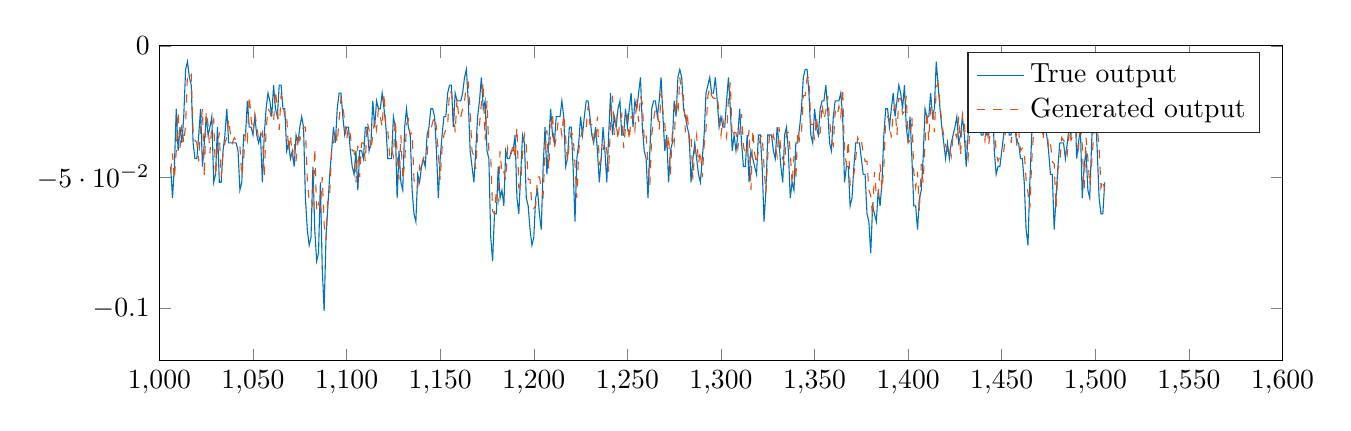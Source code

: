 % This file was created by matlab2tikz.
%
\definecolor{mycolor1}{rgb}{0.0,0.447,0.741}%
\definecolor{mycolor2}{rgb}{0.85,0.325,0.098}%
%
\begin{tikzpicture}

\begin{axis}[%
width=14.264cm,
height=4cm,
at={(0cm,0cm)},
scale only axis,
xmin=1000,
xmax=1600,
ymin=-0.12,
ymax=0,
axis background/.style={fill=white},
legend style={legend cell align=left, align=left, draw=white!15!black}
]
\addplot [color=mycolor1]
  table[row sep=crcr]{%
1006	-0.046\\
1007	-0.058\\
1008	-0.046\\
1009	-0.024\\
1010	-0.04\\
1011	-0.031\\
1012	-0.037\\
1013	-0.027\\
1014	-0.009\\
1015	-0.006\\
1016	-0.012\\
1017	-0.015\\
1018	-0.037\\
1019	-0.043\\
1020	-0.043\\
1021	-0.034\\
1022	-0.024\\
1023	-0.046\\
1024	-0.037\\
1025	-0.027\\
1026	-0.034\\
1027	-0.031\\
1028	-0.027\\
1029	-0.052\\
1030	-0.049\\
1031	-0.031\\
1032	-0.052\\
1033	-0.052\\
1034	-0.04\\
1035	-0.034\\
1036	-0.024\\
1037	-0.037\\
1038	-0.037\\
1039	-0.037\\
1040	-0.037\\
1041	-0.037\\
1042	-0.04\\
1043	-0.055\\
1044	-0.052\\
1045	-0.034\\
1046	-0.034\\
1047	-0.021\\
1048	-0.031\\
1049	-0.031\\
1050	-0.034\\
1051	-0.027\\
1052	-0.034\\
1053	-0.037\\
1054	-0.034\\
1055	-0.052\\
1056	-0.034\\
1057	-0.024\\
1058	-0.018\\
1059	-0.021\\
1060	-0.027\\
1061	-0.015\\
1062	-0.024\\
1063	-0.027\\
1064	-0.015\\
1065	-0.015\\
1066	-0.024\\
1067	-0.024\\
1068	-0.04\\
1069	-0.037\\
1070	-0.043\\
1071	-0.04\\
1072	-0.046\\
1073	-0.034\\
1074	-0.037\\
1075	-0.031\\
1076	-0.027\\
1077	-0.031\\
1078	-0.058\\
1079	-0.07\\
1080	-0.076\\
1081	-0.073\\
1082	-0.046\\
1083	-0.07\\
1084	-0.082\\
1085	-0.079\\
1086	-0.052\\
1087	-0.085\\
1088	-0.101\\
1089	-0.073\\
1090	-0.061\\
1091	-0.049\\
1092	-0.04\\
1093	-0.031\\
1094	-0.037\\
1095	-0.024\\
1096	-0.018\\
1097	-0.018\\
1098	-0.027\\
1099	-0.034\\
1100	-0.031\\
1101	-0.031\\
1102	-0.04\\
1103	-0.046\\
1104	-0.049\\
1105	-0.04\\
1106	-0.055\\
1107	-0.04\\
1108	-0.04\\
1109	-0.043\\
1110	-0.031\\
1111	-0.031\\
1112	-0.04\\
1113	-0.037\\
1114	-0.021\\
1115	-0.031\\
1116	-0.021\\
1117	-0.024\\
1118	-0.024\\
1119	-0.018\\
1120	-0.024\\
1121	-0.031\\
1122	-0.043\\
1123	-0.043\\
1124	-0.043\\
1125	-0.027\\
1126	-0.031\\
1127	-0.058\\
1128	-0.04\\
1129	-0.052\\
1130	-0.055\\
1131	-0.031\\
1132	-0.024\\
1133	-0.031\\
1134	-0.034\\
1135	-0.055\\
1136	-0.064\\
1137	-0.067\\
1138	-0.049\\
1139	-0.052\\
1140	-0.046\\
1141	-0.043\\
1142	-0.046\\
1143	-0.034\\
1144	-0.031\\
1145	-0.024\\
1146	-0.024\\
1147	-0.027\\
1148	-0.04\\
1149	-0.058\\
1150	-0.043\\
1151	-0.034\\
1152	-0.027\\
1153	-0.027\\
1154	-0.018\\
1155	-0.015\\
1156	-0.015\\
1157	-0.031\\
1158	-0.018\\
1159	-0.021\\
1160	-0.021\\
1161	-0.021\\
1162	-0.018\\
1163	-0.012\\
1164	-0.009\\
1165	-0.021\\
1166	-0.04\\
1167	-0.046\\
1168	-0.052\\
1169	-0.04\\
1170	-0.027\\
1171	-0.021\\
1172	-0.012\\
1173	-0.024\\
1174	-0.021\\
1175	-0.04\\
1176	-0.043\\
1177	-0.073\\
1178	-0.082\\
1179	-0.064\\
1180	-0.064\\
1181	-0.046\\
1182	-0.058\\
1183	-0.055\\
1184	-0.061\\
1185	-0.04\\
1186	-0.043\\
1187	-0.043\\
1188	-0.04\\
1189	-0.04\\
1190	-0.034\\
1191	-0.058\\
1192	-0.064\\
1193	-0.049\\
1194	-0.034\\
1195	-0.037\\
1196	-0.058\\
1197	-0.061\\
1198	-0.07\\
1199	-0.076\\
1200	-0.073\\
1201	-0.058\\
1202	-0.055\\
1203	-0.064\\
1204	-0.07\\
1205	-0.046\\
1206	-0.031\\
1207	-0.049\\
1208	-0.037\\
1209	-0.024\\
1210	-0.034\\
1211	-0.037\\
1212	-0.027\\
1213	-0.027\\
1214	-0.027\\
1215	-0.021\\
1216	-0.027\\
1217	-0.046\\
1218	-0.043\\
1219	-0.031\\
1220	-0.031\\
1221	-0.046\\
1222	-0.067\\
1223	-0.043\\
1224	-0.037\\
1225	-0.027\\
1226	-0.034\\
1227	-0.027\\
1228	-0.021\\
1229	-0.021\\
1230	-0.027\\
1231	-0.034\\
1232	-0.037\\
1233	-0.031\\
1234	-0.04\\
1235	-0.052\\
1236	-0.043\\
1237	-0.031\\
1238	-0.04\\
1239	-0.052\\
1240	-0.034\\
1241	-0.018\\
1242	-0.034\\
1243	-0.027\\
1244	-0.031\\
1245	-0.024\\
1246	-0.021\\
1247	-0.034\\
1248	-0.034\\
1249	-0.024\\
1250	-0.031\\
1251	-0.024\\
1252	-0.018\\
1253	-0.031\\
1254	-0.021\\
1255	-0.024\\
1256	-0.018\\
1257	-0.012\\
1258	-0.031\\
1259	-0.04\\
1260	-0.043\\
1261	-0.058\\
1262	-0.04\\
1263	-0.024\\
1264	-0.021\\
1265	-0.021\\
1266	-0.027\\
1267	-0.021\\
1268	-0.012\\
1269	-0.027\\
1270	-0.04\\
1271	-0.034\\
1272	-0.052\\
1273	-0.04\\
1274	-0.037\\
1275	-0.021\\
1276	-0.027\\
1277	-0.012\\
1278	-0.009\\
1279	-0.012\\
1280	-0.024\\
1281	-0.027\\
1282	-0.031\\
1283	-0.034\\
1284	-0.052\\
1285	-0.043\\
1286	-0.037\\
1287	-0.043\\
1288	-0.049\\
1289	-0.052\\
1290	-0.043\\
1291	-0.034\\
1292	-0.018\\
1293	-0.015\\
1294	-0.012\\
1295	-0.018\\
1296	-0.018\\
1297	-0.012\\
1298	-0.021\\
1299	-0.031\\
1300	-0.027\\
1301	-0.031\\
1302	-0.031\\
1303	-0.021\\
1304	-0.012\\
1305	-0.024\\
1306	-0.04\\
1307	-0.034\\
1308	-0.04\\
1309	-0.034\\
1310	-0.024\\
1311	-0.037\\
1312	-0.046\\
1313	-0.046\\
1314	-0.034\\
1315	-0.052\\
1316	-0.04\\
1317	-0.043\\
1318	-0.046\\
1319	-0.049\\
1320	-0.034\\
1321	-0.034\\
1322	-0.046\\
1323	-0.067\\
1324	-0.055\\
1325	-0.034\\
1326	-0.034\\
1327	-0.034\\
1328	-0.04\\
1329	-0.043\\
1330	-0.031\\
1331	-0.037\\
1332	-0.046\\
1333	-0.052\\
1334	-0.034\\
1335	-0.031\\
1336	-0.04\\
1337	-0.058\\
1338	-0.052\\
1339	-0.055\\
1340	-0.037\\
1341	-0.037\\
1342	-0.031\\
1343	-0.024\\
1344	-0.012\\
1345	-0.009\\
1346	-0.009\\
1347	-0.018\\
1348	-0.034\\
1349	-0.037\\
1350	-0.024\\
1351	-0.031\\
1352	-0.034\\
1353	-0.024\\
1354	-0.021\\
1355	-0.021\\
1356	-0.015\\
1357	-0.024\\
1358	-0.037\\
1359	-0.04\\
1360	-0.027\\
1361	-0.021\\
1362	-0.021\\
1363	-0.021\\
1364	-0.018\\
1365	-0.027\\
1366	-0.052\\
1367	-0.046\\
1368	-0.046\\
1369	-0.061\\
1370	-0.058\\
1371	-0.046\\
1372	-0.037\\
1373	-0.037\\
1374	-0.037\\
1375	-0.043\\
1376	-0.049\\
1377	-0.049\\
1378	-0.064\\
1379	-0.067\\
1380	-0.079\\
1381	-0.061\\
1382	-0.064\\
1383	-0.067\\
1384	-0.055\\
1385	-0.061\\
1386	-0.052\\
1387	-0.034\\
1388	-0.024\\
1389	-0.024\\
1390	-0.031\\
1391	-0.024\\
1392	-0.018\\
1393	-0.027\\
1394	-0.021\\
1395	-0.015\\
1396	-0.018\\
1397	-0.024\\
1398	-0.015\\
1399	-0.031\\
1400	-0.037\\
1401	-0.027\\
1402	-0.043\\
1403	-0.061\\
1404	-0.061\\
1405	-0.07\\
1406	-0.058\\
1407	-0.055\\
1408	-0.043\\
1409	-0.024\\
1410	-0.027\\
1411	-0.027\\
1412	-0.018\\
1413	-0.027\\
1414	-0.024\\
1415	-0.006\\
1416	-0.015\\
1417	-0.024\\
1418	-0.031\\
1419	-0.037\\
1420	-0.043\\
1421	-0.037\\
1422	-0.043\\
1423	-0.037\\
1424	-0.034\\
1425	-0.031\\
1426	-0.027\\
1427	-0.037\\
1428	-0.034\\
1429	-0.027\\
1430	-0.034\\
1431	-0.046\\
1432	-0.034\\
1433	-0.027\\
1434	-0.027\\
1435	-0.027\\
1436	-0.021\\
1437	-0.018\\
1438	-0.027\\
1439	-0.034\\
1440	-0.034\\
1441	-0.027\\
1442	-0.034\\
1443	-0.034\\
1444	-0.021\\
1445	-0.018\\
1446	-0.04\\
1447	-0.049\\
1448	-0.046\\
1449	-0.046\\
1450	-0.04\\
1451	-0.034\\
1452	-0.027\\
1453	-0.024\\
1454	-0.034\\
1455	-0.034\\
1456	-0.021\\
1457	-0.031\\
1458	-0.037\\
1459	-0.037\\
1460	-0.043\\
1461	-0.043\\
1462	-0.052\\
1463	-0.07\\
1464	-0.076\\
1465	-0.052\\
1466	-0.034\\
1467	-0.021\\
1468	-0.015\\
1469	-0.021\\
1470	-0.018\\
1471	-0.027\\
1472	-0.031\\
1473	-0.031\\
1474	-0.034\\
1475	-0.04\\
1476	-0.049\\
1477	-0.049\\
1478	-0.07\\
1479	-0.058\\
1480	-0.046\\
1481	-0.037\\
1482	-0.037\\
1483	-0.037\\
1484	-0.043\\
1485	-0.037\\
1486	-0.031\\
1487	-0.034\\
1488	-0.021\\
1489	-0.018\\
1490	-0.043\\
1491	-0.037\\
1492	-0.031\\
1493	-0.058\\
1494	-0.046\\
1495	-0.04\\
1496	-0.055\\
1497	-0.058\\
1498	-0.037\\
1499	-0.021\\
1500	-0.024\\
1501	-0.04\\
1502	-0.058\\
1503	-0.064\\
1504	-0.064\\
1505	-0.052\\
};
\addlegendentry{True output}

\addplot [color=mycolor2, dashed]
  table[row sep=crcr]{%
1006	-0.048\\
1007	-0.041\\
1008	-0.051\\
1009	-0.04\\
1010	-0.025\\
1011	-0.039\\
1012	-0.03\\
1013	-0.037\\
1014	-0.03\\
1015	-0.011\\
1016	-0.012\\
1017	-0.011\\
1018	-0.033\\
1019	-0.036\\
1020	-0.037\\
1021	-0.044\\
1022	-0.031\\
1023	-0.024\\
1024	-0.05\\
1025	-0.025\\
1026	-0.03\\
1027	-0.041\\
1028	-0.03\\
1029	-0.028\\
1030	-0.05\\
1031	-0.038\\
1032	-0.033\\
1033	-0.05\\
1034	-0.041\\
1035	-0.037\\
1036	-0.035\\
1037	-0.028\\
1038	-0.034\\
1039	-0.037\\
1040	-0.035\\
1041	-0.036\\
1042	-0.037\\
1043	-0.038\\
1044	-0.05\\
1045	-0.043\\
1046	-0.033\\
1047	-0.036\\
1048	-0.019\\
1049	-0.028\\
1050	-0.033\\
1051	-0.026\\
1052	-0.03\\
1053	-0.036\\
1054	-0.035\\
1055	-0.033\\
1056	-0.05\\
1057	-0.032\\
1058	-0.024\\
1059	-0.025\\
1060	-0.028\\
1061	-0.029\\
1062	-0.017\\
1063	-0.024\\
1064	-0.032\\
1065	-0.019\\
1066	-0.021\\
1067	-0.028\\
1068	-0.027\\
1069	-0.04\\
1070	-0.034\\
1071	-0.042\\
1072	-0.037\\
1073	-0.044\\
1074	-0.033\\
1075	-0.036\\
1076	-0.032\\
1077	-0.031\\
1078	-0.031\\
1079	-0.051\\
1080	-0.059\\
1081	-0.058\\
1082	-0.061\\
1083	-0.039\\
1084	-0.063\\
1085	-0.06\\
1086	-0.062\\
1087	-0.05\\
1088	-0.068\\
1089	-0.074\\
1090	-0.058\\
1091	-0.056\\
1092	-0.04\\
1093	-0.037\\
1094	-0.032\\
1095	-0.037\\
1096	-0.028\\
1097	-0.02\\
1098	-0.023\\
1099	-0.029\\
1100	-0.036\\
1101	-0.031\\
1102	-0.034\\
1103	-0.04\\
1104	-0.04\\
1105	-0.052\\
1106	-0.038\\
1107	-0.05\\
1108	-0.037\\
1109	-0.037\\
1110	-0.044\\
1111	-0.029\\
1112	-0.032\\
1113	-0.04\\
1114	-0.034\\
1115	-0.028\\
1116	-0.032\\
1117	-0.024\\
1118	-0.027\\
1119	-0.031\\
1120	-0.018\\
1121	-0.031\\
1122	-0.032\\
1123	-0.042\\
1124	-0.039\\
1125	-0.042\\
1126	-0.028\\
1127	-0.041\\
1128	-0.051\\
1129	-0.034\\
1130	-0.051\\
1131	-0.045\\
1132	-0.03\\
1133	-0.028\\
1134	-0.034\\
1135	-0.033\\
1136	-0.051\\
1137	-0.054\\
1138	-0.054\\
1139	-0.046\\
1140	-0.048\\
1141	-0.043\\
1142	-0.041\\
1143	-0.042\\
1144	-0.031\\
1145	-0.032\\
1146	-0.029\\
1147	-0.027\\
1148	-0.031\\
1149	-0.041\\
1150	-0.051\\
1151	-0.039\\
1152	-0.034\\
1153	-0.032\\
1154	-0.03\\
1155	-0.017\\
1156	-0.018\\
1157	-0.022\\
1158	-0.033\\
1159	-0.02\\
1160	-0.028\\
1161	-0.027\\
1162	-0.024\\
1163	-0.021\\
1164	-0.015\\
1165	-0.014\\
1166	-0.025\\
1167	-0.04\\
1168	-0.042\\
1169	-0.047\\
1170	-0.034\\
1171	-0.03\\
1172	-0.022\\
1173	-0.014\\
1174	-0.036\\
1175	-0.021\\
1176	-0.04\\
1177	-0.042\\
1178	-0.063\\
1179	-0.064\\
1180	-0.055\\
1181	-0.059\\
1182	-0.04\\
1183	-0.049\\
1184	-0.048\\
1185	-0.051\\
1186	-0.039\\
1187	-0.042\\
1188	-0.041\\
1189	-0.037\\
1190	-0.043\\
1191	-0.031\\
1192	-0.054\\
1193	-0.053\\
1194	-0.041\\
1195	-0.034\\
1196	-0.038\\
1197	-0.051\\
1198	-0.051\\
1199	-0.061\\
1200	-0.062\\
1201	-0.061\\
1202	-0.05\\
1203	-0.05\\
1204	-0.054\\
1205	-0.057\\
1206	-0.04\\
1207	-0.032\\
1208	-0.047\\
1209	-0.032\\
1210	-0.026\\
1211	-0.039\\
1212	-0.035\\
1213	-0.029\\
1214	-0.029\\
1215	-0.034\\
1216	-0.026\\
1217	-0.035\\
1218	-0.044\\
1219	-0.037\\
1220	-0.033\\
1221	-0.034\\
1222	-0.045\\
1223	-0.058\\
1224	-0.04\\
1225	-0.035\\
1226	-0.032\\
1227	-0.033\\
1228	-0.031\\
1229	-0.023\\
1230	-0.03\\
1231	-0.03\\
1232	-0.037\\
1233	-0.037\\
1234	-0.027\\
1235	-0.045\\
1236	-0.043\\
1237	-0.04\\
1238	-0.036\\
1239	-0.04\\
1240	-0.048\\
1241	-0.029\\
1242	-0.019\\
1243	-0.034\\
1244	-0.028\\
1245	-0.036\\
1246	-0.028\\
1247	-0.026\\
1248	-0.039\\
1249	-0.031\\
1250	-0.027\\
1251	-0.036\\
1252	-0.027\\
1253	-0.027\\
1254	-0.032\\
1255	-0.02\\
1256	-0.029\\
1257	-0.019\\
1258	-0.022\\
1259	-0.036\\
1260	-0.034\\
1261	-0.045\\
1262	-0.053\\
1263	-0.034\\
1264	-0.028\\
1265	-0.024\\
1266	-0.024\\
1267	-0.032\\
1268	-0.018\\
1269	-0.025\\
1270	-0.03\\
1271	-0.04\\
1272	-0.034\\
1273	-0.049\\
1274	-0.033\\
1275	-0.037\\
1276	-0.02\\
1277	-0.026\\
1278	-0.012\\
1279	-0.018\\
1280	-0.019\\
1281	-0.033\\
1282	-0.025\\
1283	-0.036\\
1284	-0.034\\
1285	-0.051\\
1286	-0.039\\
1287	-0.034\\
1288	-0.045\\
1289	-0.04\\
1290	-0.05\\
1291	-0.038\\
1292	-0.032\\
1293	-0.019\\
1294	-0.016\\
1295	-0.019\\
1296	-0.02\\
1297	-0.02\\
1298	-0.019\\
1299	-0.026\\
1300	-0.034\\
1301	-0.028\\
1302	-0.032\\
1303	-0.035\\
1304	-0.02\\
1305	-0.014\\
1306	-0.035\\
1307	-0.033\\
1308	-0.033\\
1309	-0.039\\
1310	-0.033\\
1311	-0.026\\
1312	-0.038\\
1313	-0.042\\
1314	-0.04\\
1315	-0.032\\
1316	-0.055\\
1317	-0.032\\
1318	-0.041\\
1319	-0.045\\
1320	-0.04\\
1321	-0.035\\
1322	-0.034\\
1323	-0.046\\
1324	-0.056\\
1325	-0.042\\
1326	-0.034\\
1327	-0.036\\
1328	-0.034\\
1329	-0.038\\
1330	-0.042\\
1331	-0.031\\
1332	-0.04\\
1333	-0.043\\
1334	-0.045\\
1335	-0.033\\
1336	-0.033\\
1337	-0.04\\
1338	-0.053\\
1339	-0.042\\
1340	-0.051\\
1341	-0.032\\
1342	-0.036\\
1343	-0.033\\
1344	-0.019\\
1345	-0.019\\
1346	-0.012\\
1347	-0.012\\
1348	-0.03\\
1349	-0.03\\
1350	-0.036\\
1351	-0.027\\
1352	-0.034\\
1353	-0.033\\
1354	-0.022\\
1355	-0.028\\
1356	-0.025\\
1357	-0.019\\
1358	-0.028\\
1359	-0.036\\
1360	-0.038\\
1361	-0.025\\
1362	-0.027\\
1363	-0.023\\
1364	-0.027\\
1365	-0.016\\
1366	-0.041\\
1367	-0.045\\
1368	-0.036\\
1369	-0.053\\
1370	-0.052\\
1371	-0.049\\
1372	-0.043\\
1373	-0.035\\
1374	-0.037\\
1375	-0.036\\
1376	-0.041\\
1377	-0.044\\
1378	-0.044\\
1379	-0.055\\
1380	-0.057\\
1381	-0.065\\
1382	-0.048\\
1383	-0.057\\
1384	-0.058\\
1385	-0.045\\
1386	-0.055\\
1387	-0.046\\
1388	-0.028\\
1389	-0.027\\
1390	-0.028\\
1391	-0.035\\
1392	-0.025\\
1393	-0.023\\
1394	-0.034\\
1395	-0.02\\
1396	-0.02\\
1397	-0.026\\
1398	-0.025\\
1399	-0.019\\
1400	-0.037\\
1401	-0.036\\
1402	-0.027\\
1403	-0.048\\
1404	-0.054\\
1405	-0.048\\
1406	-0.063\\
1407	-0.045\\
1408	-0.052\\
1409	-0.037\\
1410	-0.025\\
1411	-0.036\\
1412	-0.023\\
1413	-0.023\\
1414	-0.033\\
1415	-0.016\\
1416	-0.014\\
1417	-0.022\\
1418	-0.03\\
1419	-0.034\\
1420	-0.038\\
1421	-0.04\\
1422	-0.038\\
1423	-0.042\\
1424	-0.034\\
1425	-0.033\\
1426	-0.035\\
1427	-0.027\\
1428	-0.042\\
1429	-0.026\\
1430	-0.029\\
1431	-0.039\\
1432	-0.043\\
1433	-0.032\\
1434	-0.03\\
1435	-0.029\\
1436	-0.031\\
1437	-0.021\\
1438	-0.024\\
1439	-0.032\\
1440	-0.031\\
1441	-0.036\\
1442	-0.028\\
1443	-0.038\\
1444	-0.032\\
1445	-0.021\\
1446	-0.027\\
1447	-0.041\\
1448	-0.044\\
1449	-0.042\\
1450	-0.042\\
1451	-0.041\\
1452	-0.032\\
1453	-0.032\\
1454	-0.026\\
1455	-0.037\\
1456	-0.031\\
1457	-0.022\\
1458	-0.038\\
1459	-0.032\\
1460	-0.04\\
1461	-0.039\\
1462	-0.04\\
1463	-0.051\\
1464	-0.056\\
1465	-0.062\\
1466	-0.044\\
1467	-0.033\\
1468	-0.024\\
1469	-0.015\\
1470	-0.028\\
1471	-0.022\\
1472	-0.036\\
1473	-0.029\\
1474	-0.03\\
1475	-0.039\\
1476	-0.037\\
1477	-0.044\\
1478	-0.045\\
1479	-0.062\\
1480	-0.047\\
1481	-0.045\\
1482	-0.035\\
1483	-0.036\\
1484	-0.037\\
1485	-0.041\\
1486	-0.032\\
1487	-0.036\\
1488	-0.034\\
1489	-0.019\\
1490	-0.035\\
1491	-0.039\\
1492	-0.029\\
1493	-0.038\\
1494	-0.055\\
1495	-0.035\\
1496	-0.043\\
1497	-0.053\\
1498	-0.045\\
1499	-0.035\\
1500	-0.024\\
1501	-0.031\\
1502	-0.039\\
1503	-0.054\\
1504	-0.051\\
1505	-0.055\\
};
\addlegendentry{Generated output}

\end{axis}
\end{tikzpicture}%